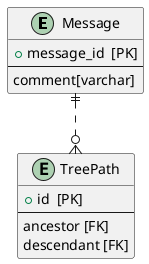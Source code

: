 @startuml tables

entity Message {
  + message_id  [PK]
  --
  comment[varchar]
}

entity TreePath{
  + id  [PK]
  --
  ancestor [FK]
  descendant [FK]
}

Message ||..o{ TreePath